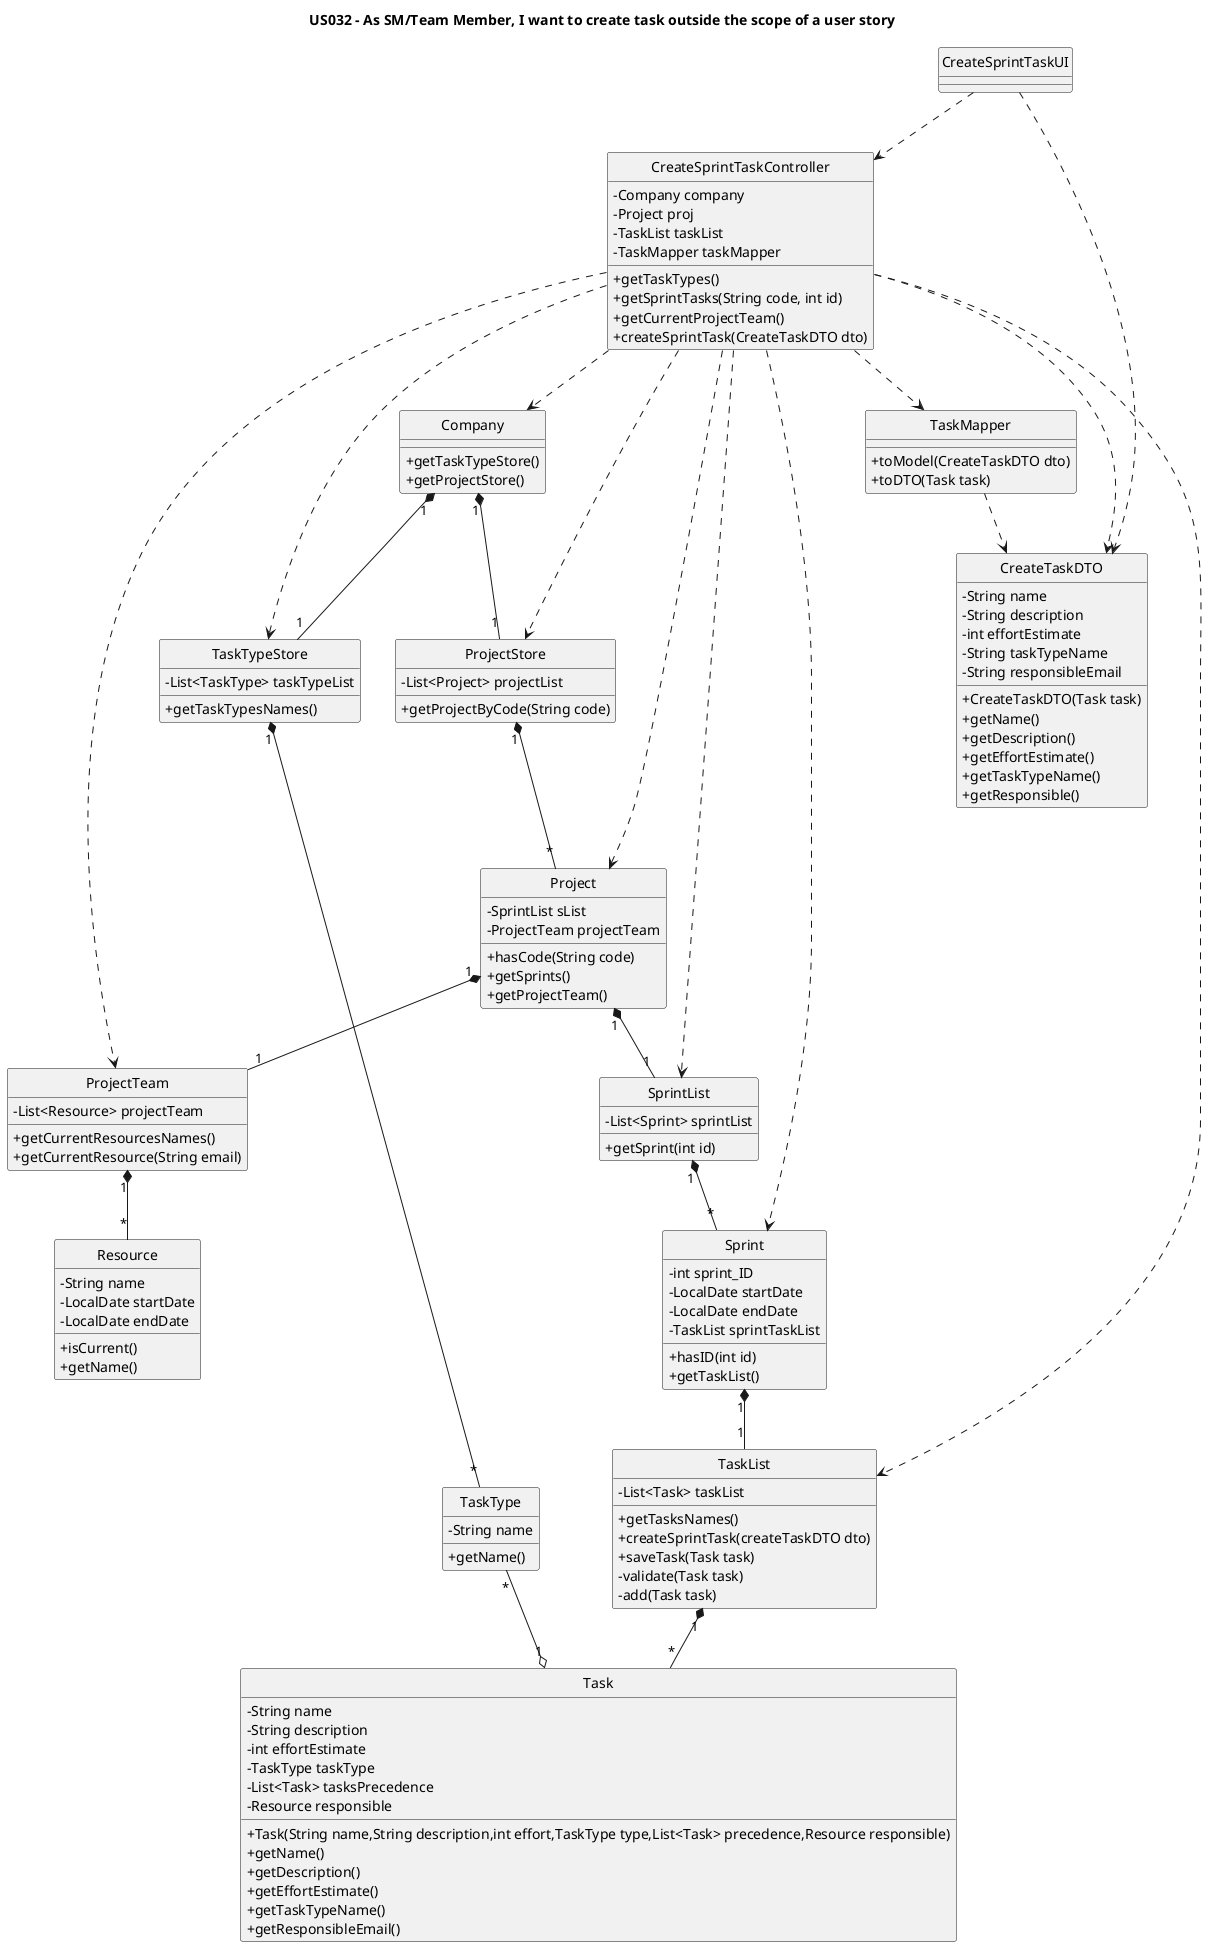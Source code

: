 @startuml
'https://plantuml.com/class-diagram

skinparam classAttributeIconSize 0
hide circle

title US032 - As SM/Team Member, I want to create task outside the scope of a user story

class CreateSprintTaskUI{}

class CreateSprintTaskController{
-Company company
-Project proj
-TaskList taskList
-TaskMapper taskMapper
+getTaskTypes()
+getSprintTasks(String code, int id)
+getCurrentProjectTeam()
+createSprintTask(CreateTaskDTO dto)
}

class Company{
+getTaskTypeStore()
+getProjectStore()
}

class TaskTypeStore{
-List<TaskType> taskTypeList
+getTaskTypesNames()
}

class TaskType{
-String name
+getName()
}

class ProjectStore{
-List<Project> projectList
+getProjectByCode(String code)
}

class Project{
-SprintList sList
-ProjectTeam projectTeam
+hasCode(String code)
+getSprints()
+getProjectTeam()
}

class SprintList{
-List<Sprint> sprintList
+getSprint(int id)
}

class Sprint{
-int sprint_ID
-LocalDate startDate
-LocalDate endDate
-TaskList sprintTaskList
+hasID(int id)
+getTaskList()
}

class TaskList{
-List<Task> taskList
+getTasksNames()
+createSprintTask(createTaskDTO dto)
+saveTask(Task task)
-validate(Task task)
-add(Task task)
}

class Task{
-String name
-String description
-int effortEstimate
-TaskType taskType
-List<Task> tasksPrecedence
-Resource responsible
+Task(String name,String description,int effort,TaskType type,List<Task> precedence,Resource responsible)
+getName()
+getDescription()
+getEffortEstimate()
+getTaskTypeName()
+getResponsibleEmail()
}

class ProjectTeam{
-List<Resource> projectTeam
+getCurrentResourcesNames()
+getCurrentResource(String email)
}

class Resource{
-String name
-LocalDate startDate
-LocalDate endDate
+isCurrent()
+getName()
}

class TaskMapper{
+toModel(CreateTaskDTO dto)
+toDTO(Task task)
}

class CreateTaskDTO{
-String name
-String description
-int effortEstimate
-String taskTypeName
-String responsibleEmail
+CreateTaskDTO(Task task)
+getName()
+getDescription()
+getEffortEstimate()
+getTaskTypeName()
+getResponsible()
}

CreateSprintTaskUI ..> CreateSprintTaskController
CreateSprintTaskUI ..> CreateTaskDTO

CreateSprintTaskController ..> Company
CreateSprintTaskController ..> TaskTypeStore
CreateSprintTaskController ..> ProjectStore
CreateSprintTaskController ..> Project
CreateSprintTaskController ..> SprintList
CreateSprintTaskController ..> Sprint
CreateSprintTaskController ..> TaskList
CreateSprintTaskController ..> ProjectTeam
CreateSprintTaskController ..> TaskMapper
CreateSprintTaskController ..> CreateTaskDTO


Company "1" *-- "1" TaskTypeStore
Company "1" *-- "1" ProjectStore

TaskTypeStore "1" *-- "*" TaskType

TaskType "*" --o "1" Task

ProjectStore "1" *-- "*" Project

Project "1" *-- "1" SprintList
Project "1" *-- "1" ProjectTeam

SprintList "1" *-- "*" Sprint

Sprint "1" *-- "1" TaskList

TaskList "1" *-- "*" Task

ProjectTeam "1" *-- "*" Resource

TaskMapper ..> CreateTaskDTO

@enduml